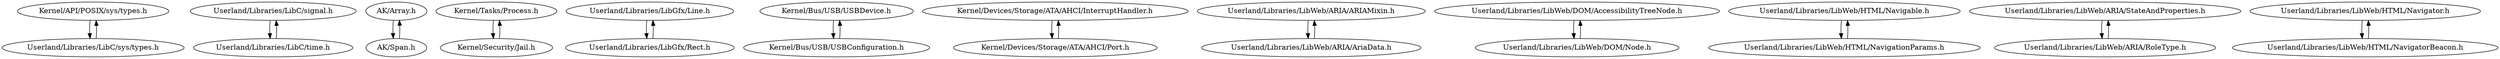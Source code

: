 digraph G {
  // Cycle or component around Kernel/API/POSIX/sys/types.h
  "Kernel/API/POSIX/sys/types.h" -> "Userland/Libraries/LibC/sys/types.h";
  "Userland/Libraries/LibC/sys/types.h" -> "Kernel/API/POSIX/sys/types.h";
  // Cycle or component around Userland/Libraries/LibC/signal.h
  "Userland/Libraries/LibC/signal.h" -> "Userland/Libraries/LibC/time.h";
  "Userland/Libraries/LibC/time.h" -> "Userland/Libraries/LibC/signal.h";
  // Cycle or component around AK/Array.h
  "AK/Array.h" -> "AK/Span.h";
  "AK/Span.h" -> "AK/Array.h";
  // Cycle or component around Kernel/Tasks/Process.h
  "Kernel/Tasks/Process.h" -> "Kernel/Security/Jail.h";
  "Kernel/Security/Jail.h" -> "Kernel/Tasks/Process.h";
  // Cycle or component around Userland/Libraries/LibGfx/Line.h
  "Userland/Libraries/LibGfx/Line.h" -> "Userland/Libraries/LibGfx/Rect.h";
  "Userland/Libraries/LibGfx/Rect.h" -> "Userland/Libraries/LibGfx/Line.h";
  // Cycle or component around Kernel/Bus/USB/USBDevice.h
  "Kernel/Bus/USB/USBDevice.h" -> "Kernel/Bus/USB/USBConfiguration.h";
  "Kernel/Bus/USB/USBConfiguration.h" -> "Kernel/Bus/USB/USBDevice.h";
  // Cycle or component around Kernel/Devices/Storage/ATA/AHCI/InterruptHandler.h
  "Kernel/Devices/Storage/ATA/AHCI/InterruptHandler.h" -> "Kernel/Devices/Storage/ATA/AHCI/Port.h";
  "Kernel/Devices/Storage/ATA/AHCI/Port.h" -> "Kernel/Devices/Storage/ATA/AHCI/InterruptHandler.h";
  // Cycle or component around Userland/Libraries/LibWeb/ARIA/ARIAMixin.h
  "Userland/Libraries/LibWeb/ARIA/ARIAMixin.h" -> "Userland/Libraries/LibWeb/ARIA/AriaData.h";
  "Userland/Libraries/LibWeb/ARIA/AriaData.h" -> "Userland/Libraries/LibWeb/ARIA/ARIAMixin.h";
  // Cycle or component around Userland/Libraries/LibWeb/DOM/AccessibilityTreeNode.h
  "Userland/Libraries/LibWeb/DOM/AccessibilityTreeNode.h" -> "Userland/Libraries/LibWeb/DOM/Node.h";
  "Userland/Libraries/LibWeb/DOM/Node.h" -> "Userland/Libraries/LibWeb/DOM/AccessibilityTreeNode.h";
  // Cycle or component around Userland/Libraries/LibWeb/HTML/Navigable.h
  "Userland/Libraries/LibWeb/HTML/Navigable.h" -> "Userland/Libraries/LibWeb/HTML/NavigationParams.h";
  "Userland/Libraries/LibWeb/HTML/NavigationParams.h" -> "Userland/Libraries/LibWeb/HTML/Navigable.h";
  // Cycle or component around Userland/Libraries/LibWeb/ARIA/StateAndProperties.h
  "Userland/Libraries/LibWeb/ARIA/StateAndProperties.h" -> "Userland/Libraries/LibWeb/ARIA/RoleType.h";
  "Userland/Libraries/LibWeb/ARIA/RoleType.h" -> "Userland/Libraries/LibWeb/ARIA/StateAndProperties.h";
  // Cycle or component around Userland/Libraries/LibWeb/HTML/Navigator.h
  "Userland/Libraries/LibWeb/HTML/Navigator.h" -> "Userland/Libraries/LibWeb/HTML/NavigatorBeacon.h";
  "Userland/Libraries/LibWeb/HTML/NavigatorBeacon.h" -> "Userland/Libraries/LibWeb/HTML/Navigator.h";
}
